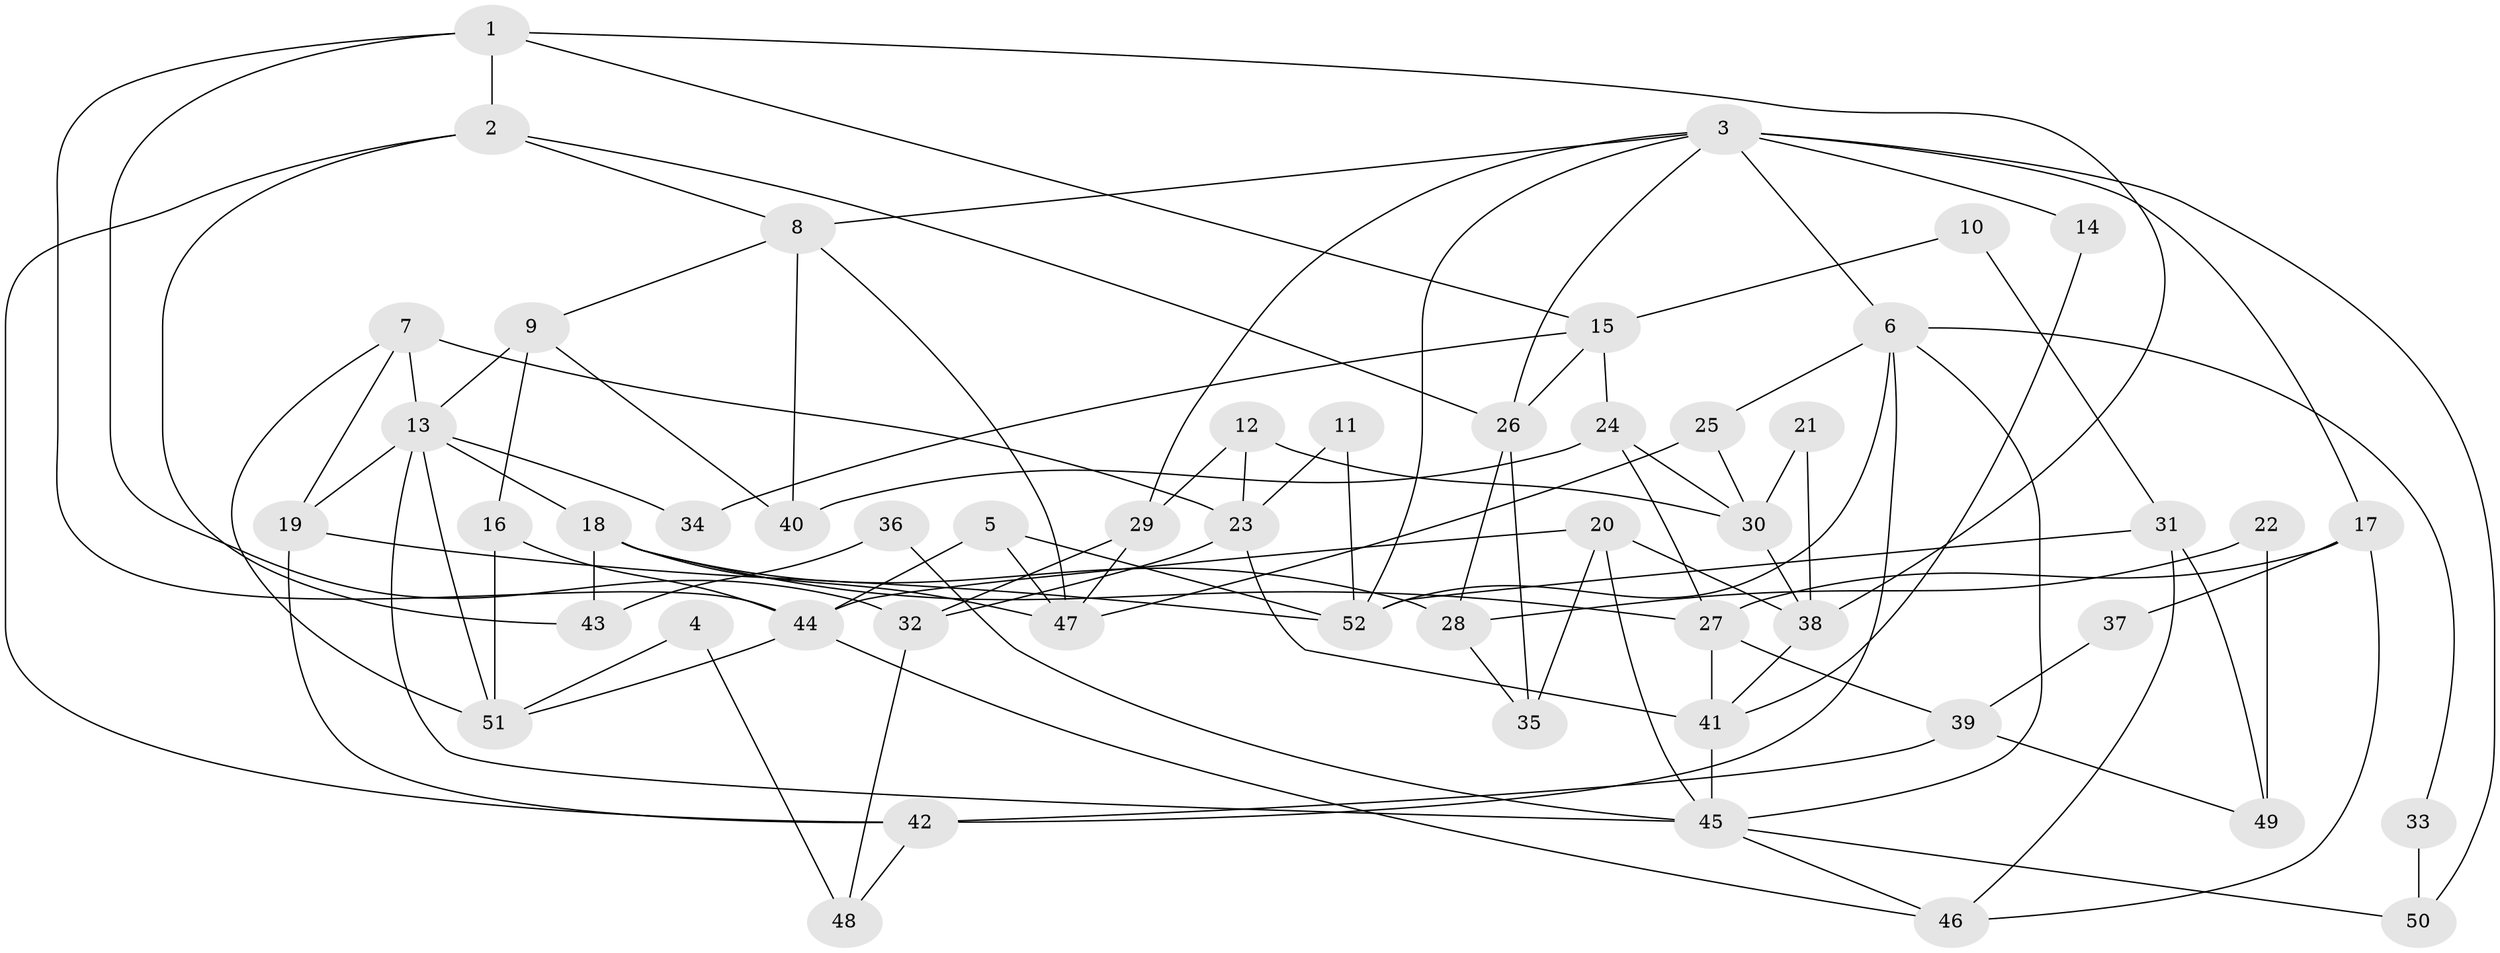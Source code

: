 // Generated by graph-tools (version 1.1) at 2025/36/03/09/25 02:36:01]
// undirected, 52 vertices, 104 edges
graph export_dot {
graph [start="1"]
  node [color=gray90,style=filled];
  1;
  2;
  3;
  4;
  5;
  6;
  7;
  8;
  9;
  10;
  11;
  12;
  13;
  14;
  15;
  16;
  17;
  18;
  19;
  20;
  21;
  22;
  23;
  24;
  25;
  26;
  27;
  28;
  29;
  30;
  31;
  32;
  33;
  34;
  35;
  36;
  37;
  38;
  39;
  40;
  41;
  42;
  43;
  44;
  45;
  46;
  47;
  48;
  49;
  50;
  51;
  52;
  1 -- 44;
  1 -- 2;
  1 -- 15;
  1 -- 32;
  1 -- 38;
  2 -- 8;
  2 -- 42;
  2 -- 26;
  2 -- 43;
  3 -- 52;
  3 -- 26;
  3 -- 6;
  3 -- 8;
  3 -- 14;
  3 -- 17;
  3 -- 29;
  3 -- 50;
  4 -- 51;
  4 -- 48;
  5 -- 44;
  5 -- 47;
  5 -- 52;
  6 -- 52;
  6 -- 25;
  6 -- 33;
  6 -- 42;
  6 -- 45;
  7 -- 51;
  7 -- 23;
  7 -- 13;
  7 -- 19;
  8 -- 40;
  8 -- 9;
  8 -- 47;
  9 -- 13;
  9 -- 16;
  9 -- 40;
  10 -- 15;
  10 -- 31;
  11 -- 23;
  11 -- 52;
  12 -- 29;
  12 -- 30;
  12 -- 23;
  13 -- 18;
  13 -- 19;
  13 -- 34;
  13 -- 45;
  13 -- 51;
  14 -- 41;
  15 -- 26;
  15 -- 24;
  15 -- 34;
  16 -- 51;
  16 -- 44;
  17 -- 46;
  17 -- 27;
  17 -- 37;
  18 -- 47;
  18 -- 27;
  18 -- 28;
  18 -- 43;
  19 -- 42;
  19 -- 52;
  20 -- 45;
  20 -- 38;
  20 -- 35;
  20 -- 44;
  21 -- 38;
  21 -- 30;
  22 -- 49;
  22 -- 28;
  23 -- 41;
  23 -- 32;
  24 -- 30;
  24 -- 27;
  24 -- 40;
  25 -- 47;
  25 -- 30;
  26 -- 35;
  26 -- 28;
  27 -- 39;
  27 -- 41;
  28 -- 35;
  29 -- 32;
  29 -- 47;
  30 -- 38;
  31 -- 52;
  31 -- 46;
  31 -- 49;
  32 -- 48;
  33 -- 50;
  36 -- 45;
  36 -- 43;
  37 -- 39;
  38 -- 41;
  39 -- 42;
  39 -- 49;
  41 -- 45;
  42 -- 48;
  44 -- 46;
  44 -- 51;
  45 -- 46;
  45 -- 50;
}
